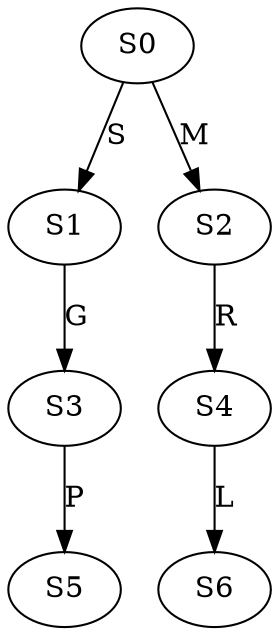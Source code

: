 strict digraph  {
	S0 -> S1 [ label = S ];
	S0 -> S2 [ label = M ];
	S1 -> S3 [ label = G ];
	S2 -> S4 [ label = R ];
	S3 -> S5 [ label = P ];
	S4 -> S6 [ label = L ];
}
